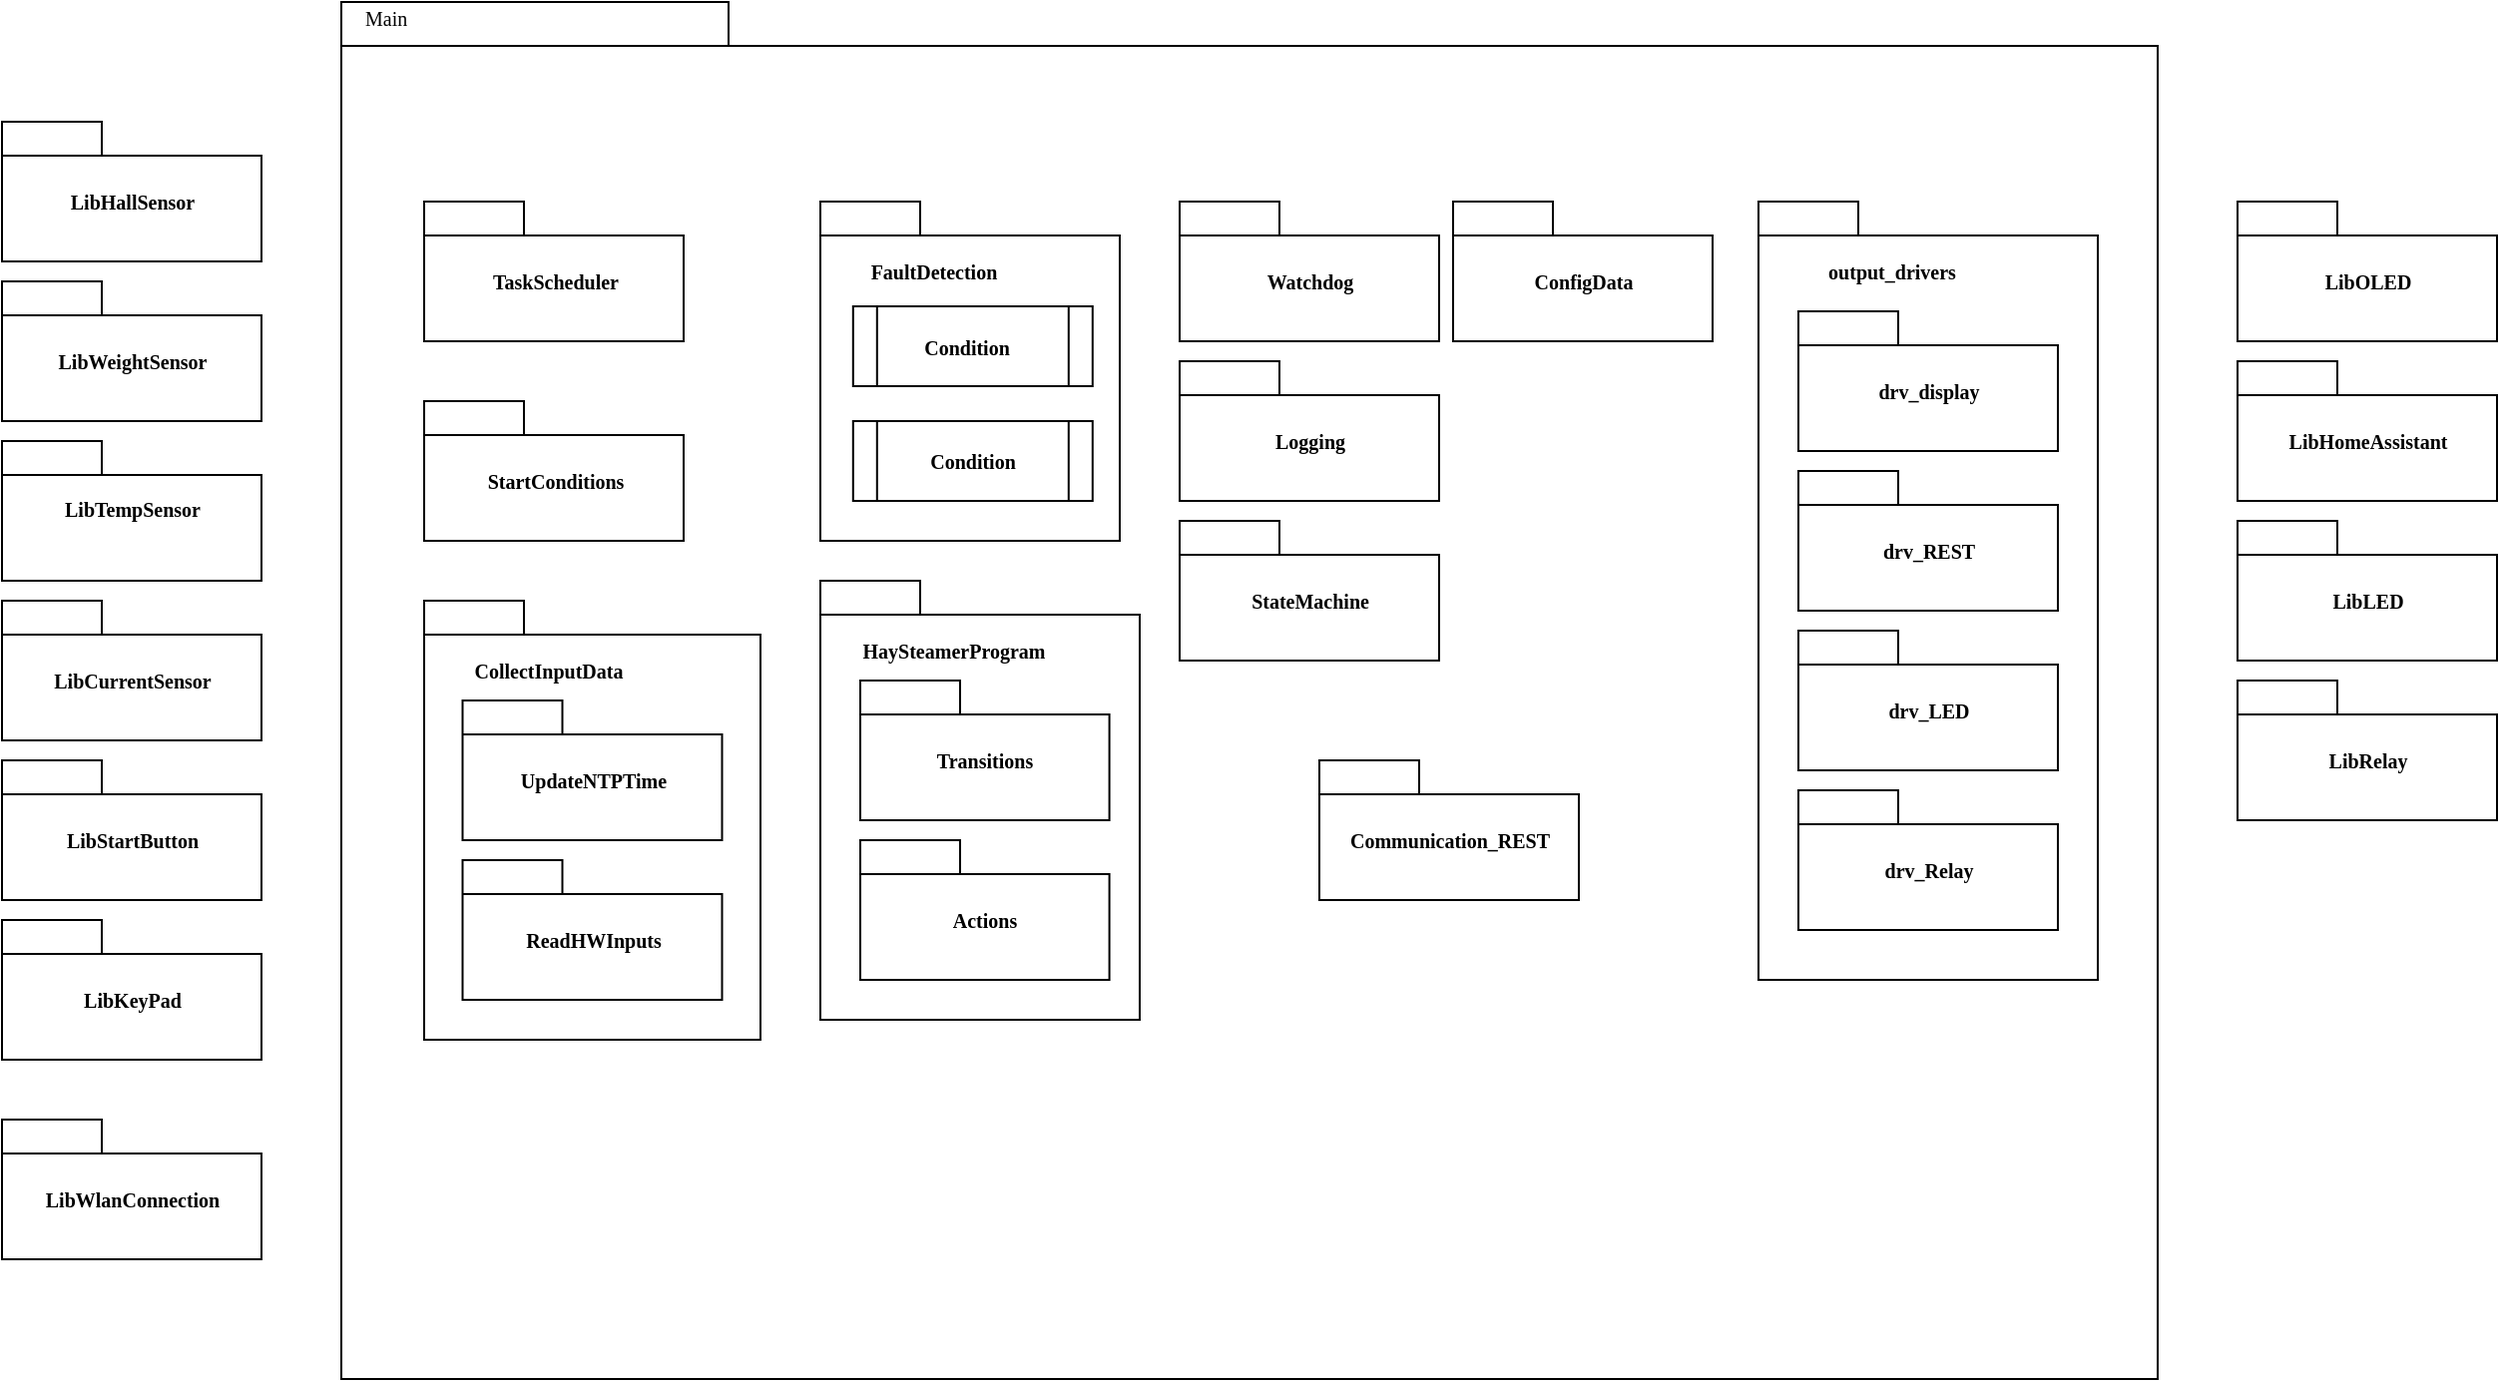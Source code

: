 <mxfile version="27.0.5">
  <diagram name="Page-1" id="b5b7bab2-c9e2-2cf4-8b2a-24fd1a2a6d21">
    <mxGraphModel dx="1418" dy="756" grid="1" gridSize="10" guides="1" tooltips="1" connect="1" arrows="1" fold="1" page="1" pageScale="1" pageWidth="827" pageHeight="1169" background="none" math="0" shadow="0">
      <root>
        <mxCell id="0" />
        <mxCell id="1" parent="0" />
        <mxCell id="6e0c8c40b5770093-72" value="" style="shape=folder;fontStyle=1;spacingTop=10;tabWidth=194;tabHeight=22;tabPosition=left;html=1;rounded=0;shadow=0;comic=0;labelBackgroundColor=none;strokeWidth=1;fillColor=none;fontFamily=Verdana;fontSize=10;align=center;" parent="1" vertex="1">
          <mxGeometry x="320" y="60" width="910" height="690" as="geometry" />
        </mxCell>
        <mxCell id="WArmY9lFXDh91Jk2O42J-56" value="" style="shape=folder;fontStyle=1;spacingTop=10;tabWidth=50;tabHeight=17;tabPosition=left;html=1;rounded=0;shadow=0;comic=0;labelBackgroundColor=none;strokeWidth=1;fontFamily=Verdana;fontSize=10;align=center;" vertex="1" parent="1">
          <mxGeometry x="1030" y="160" width="170" height="390" as="geometry" />
        </mxCell>
        <mxCell id="6e0c8c40b5770093-6" value="" style="group" parent="1" vertex="1" connectable="0">
          <mxGeometry x="361.5" y="160" width="130" height="70" as="geometry" />
        </mxCell>
        <mxCell id="6e0c8c40b5770093-4" value="TaskScheduler" style="shape=folder;fontStyle=1;spacingTop=10;tabWidth=50;tabHeight=17;tabPosition=left;html=1;rounded=0;shadow=0;comic=0;labelBackgroundColor=none;strokeWidth=1;fontFamily=Verdana;fontSize=10;align=center;" parent="6e0c8c40b5770093-6" vertex="1">
          <mxGeometry width="130" height="70" as="geometry" />
        </mxCell>
        <mxCell id="6e0c8c40b5770093-73" value="Main" style="text;html=1;align=left;verticalAlign=top;spacingTop=-4;fontSize=10;fontFamily=Verdana" parent="1" vertex="1">
          <mxGeometry x="330" y="60" width="130" height="20" as="geometry" />
        </mxCell>
        <mxCell id="WArmY9lFXDh91Jk2O42J-1" value="" style="group" vertex="1" connectable="0" parent="1">
          <mxGeometry x="150" y="280" width="130" height="70" as="geometry" />
        </mxCell>
        <mxCell id="WArmY9lFXDh91Jk2O42J-2" value="LibTempSensor&lt;div&gt;&lt;br&gt;&lt;/div&gt;" style="shape=folder;fontStyle=1;spacingTop=10;tabWidth=50;tabHeight=17;tabPosition=left;html=1;rounded=0;shadow=0;comic=0;labelBackgroundColor=none;strokeWidth=1;fontFamily=Verdana;fontSize=10;align=center;" vertex="1" parent="WArmY9lFXDh91Jk2O42J-1">
          <mxGeometry width="130" height="70" as="geometry" />
        </mxCell>
        <mxCell id="WArmY9lFXDh91Jk2O42J-4" value="&lt;div&gt;LibWlanConnection&lt;/div&gt;" style="shape=folder;fontStyle=1;spacingTop=10;tabWidth=50;tabHeight=17;tabPosition=left;html=1;rounded=0;shadow=0;comic=0;labelBackgroundColor=none;strokeWidth=1;fontFamily=Verdana;fontSize=10;align=center;" vertex="1" parent="1">
          <mxGeometry x="150" y="620" width="130" height="70" as="geometry" />
        </mxCell>
        <mxCell id="WArmY9lFXDh91Jk2O42J-5" value="LibStartButton" style="shape=folder;fontStyle=1;spacingTop=10;tabWidth=50;tabHeight=17;tabPosition=left;html=1;rounded=0;shadow=0;comic=0;labelBackgroundColor=none;strokeWidth=1;fontFamily=Verdana;fontSize=10;align=center;" vertex="1" parent="1">
          <mxGeometry x="150" y="440" width="130" height="70" as="geometry" />
        </mxCell>
        <mxCell id="WArmY9lFXDh91Jk2O42J-6" value="&lt;div&gt;LibKeyPad&lt;/div&gt;" style="shape=folder;fontStyle=1;spacingTop=10;tabWidth=50;tabHeight=17;tabPosition=left;html=1;rounded=0;shadow=0;comic=0;labelBackgroundColor=none;strokeWidth=1;fontFamily=Verdana;fontSize=10;align=center;" vertex="1" parent="1">
          <mxGeometry x="150" y="520" width="130" height="70" as="geometry" />
        </mxCell>
        <mxCell id="WArmY9lFXDh91Jk2O42J-7" value="&lt;div&gt;LibOLED&lt;/div&gt;" style="shape=folder;fontStyle=1;spacingTop=10;tabWidth=50;tabHeight=17;tabPosition=left;html=1;rounded=0;shadow=0;comic=0;labelBackgroundColor=none;strokeWidth=1;fontFamily=Verdana;fontSize=10;align=center;" vertex="1" parent="1">
          <mxGeometry x="1270" y="160" width="130" height="70" as="geometry" />
        </mxCell>
        <mxCell id="WArmY9lFXDh91Jk2O42J-8" value="" style="group" vertex="1" connectable="0" parent="1">
          <mxGeometry x="150" y="360" width="130" height="70" as="geometry" />
        </mxCell>
        <mxCell id="WArmY9lFXDh91Jk2O42J-9" value="&lt;div&gt;LibCurrentSensor&lt;/div&gt;" style="shape=folder;fontStyle=1;spacingTop=10;tabWidth=50;tabHeight=17;tabPosition=left;html=1;rounded=0;shadow=0;comic=0;labelBackgroundColor=none;strokeWidth=1;fontFamily=Verdana;fontSize=10;align=center;" vertex="1" parent="WArmY9lFXDh91Jk2O42J-8">
          <mxGeometry width="130" height="70" as="geometry" />
        </mxCell>
        <mxCell id="WArmY9lFXDh91Jk2O42J-12" value="" style="group" vertex="1" connectable="0" parent="1">
          <mxGeometry x="740" y="160" width="130" height="70" as="geometry" />
        </mxCell>
        <mxCell id="WArmY9lFXDh91Jk2O42J-13" value="Watchdog" style="shape=folder;fontStyle=1;spacingTop=10;tabWidth=50;tabHeight=17;tabPosition=left;html=1;rounded=0;shadow=0;comic=0;labelBackgroundColor=none;strokeWidth=1;fontFamily=Verdana;fontSize=10;align=center;" vertex="1" parent="WArmY9lFXDh91Jk2O42J-12">
          <mxGeometry width="130" height="70" as="geometry" />
        </mxCell>
        <mxCell id="WArmY9lFXDh91Jk2O42J-14" value="" style="group" vertex="1" connectable="0" parent="1">
          <mxGeometry x="361.5" y="360" width="168.5" height="250" as="geometry" />
        </mxCell>
        <mxCell id="WArmY9lFXDh91Jk2O42J-15" value="" style="shape=folder;fontStyle=1;spacingTop=10;tabWidth=50;tabHeight=17;tabPosition=left;html=1;rounded=0;shadow=0;comic=0;labelBackgroundColor=none;strokeWidth=1;fontFamily=Verdana;fontSize=10;align=center;" vertex="1" parent="WArmY9lFXDh91Jk2O42J-14">
          <mxGeometry width="168.5" height="220" as="geometry" />
        </mxCell>
        <mxCell id="WArmY9lFXDh91Jk2O42J-51" value="&lt;font style=&quot;font-size: 10px;&quot; face=&quot;Verdana&quot;&gt;&lt;b style=&quot;background-color: light-dark(#ffffff, var(--ge-dark-color, #121212));&quot;&gt;CollectInputData&lt;/b&gt;&lt;/font&gt;" style="text;html=1;align=center;verticalAlign=middle;whiteSpace=wrap;rounded=0;" vertex="1" parent="WArmY9lFXDh91Jk2O42J-14">
          <mxGeometry x="-4.4" y="20" width="134.4" height="30" as="geometry" />
        </mxCell>
        <mxCell id="WArmY9lFXDh91Jk2O42J-17" value="&lt;div&gt;UpdateNTPTime&lt;/div&gt;" style="shape=folder;fontStyle=1;spacingTop=10;tabWidth=50;tabHeight=17;tabPosition=left;html=1;rounded=0;shadow=0;comic=0;labelBackgroundColor=none;strokeWidth=1;fontFamily=Verdana;fontSize=10;align=center;" vertex="1" parent="WArmY9lFXDh91Jk2O42J-14">
          <mxGeometry x="19.25" y="50" width="130" height="70" as="geometry" />
        </mxCell>
        <mxCell id="WArmY9lFXDh91Jk2O42J-52" value="ReadHWInputs" style="shape=folder;fontStyle=1;spacingTop=10;tabWidth=50;tabHeight=17;tabPosition=left;html=1;rounded=0;shadow=0;comic=0;labelBackgroundColor=none;strokeWidth=1;fontFamily=Verdana;fontSize=10;align=center;" vertex="1" parent="WArmY9lFXDh91Jk2O42J-14">
          <mxGeometry x="19.25" y="130" width="130" height="70" as="geometry" />
        </mxCell>
        <mxCell id="WArmY9lFXDh91Jk2O42J-16" value="drv_REST" style="shape=folder;fontStyle=1;spacingTop=10;tabWidth=50;tabHeight=17;tabPosition=left;html=1;rounded=0;shadow=0;comic=0;labelBackgroundColor=none;strokeWidth=1;fontFamily=Verdana;fontSize=10;align=center;" vertex="1" parent="1">
          <mxGeometry x="1050" y="295" width="130" height="70" as="geometry" />
        </mxCell>
        <mxCell id="WArmY9lFXDh91Jk2O42J-18" value="" style="group" vertex="1" connectable="0" parent="1">
          <mxGeometry x="877" y="160" width="130" height="70" as="geometry" />
        </mxCell>
        <mxCell id="WArmY9lFXDh91Jk2O42J-19" value="ConfigData" style="shape=folder;fontStyle=1;spacingTop=10;tabWidth=50;tabHeight=17;tabPosition=left;html=1;rounded=0;shadow=0;comic=0;labelBackgroundColor=none;strokeWidth=1;fontFamily=Verdana;fontSize=10;align=center;" vertex="1" parent="WArmY9lFXDh91Jk2O42J-18">
          <mxGeometry width="130" height="70" as="geometry" />
        </mxCell>
        <mxCell id="WArmY9lFXDh91Jk2O42J-20" value="" style="group" vertex="1" connectable="0" parent="1">
          <mxGeometry x="740" y="240" width="130" height="70" as="geometry" />
        </mxCell>
        <mxCell id="WArmY9lFXDh91Jk2O42J-21" value="Logging" style="shape=folder;fontStyle=1;spacingTop=10;tabWidth=50;tabHeight=17;tabPosition=left;html=1;rounded=0;shadow=0;comic=0;labelBackgroundColor=none;strokeWidth=1;fontFamily=Verdana;fontSize=10;align=center;" vertex="1" parent="WArmY9lFXDh91Jk2O42J-20">
          <mxGeometry width="130" height="70" as="geometry" />
        </mxCell>
        <mxCell id="WArmY9lFXDh91Jk2O42J-22" value="" style="group" vertex="1" connectable="0" parent="1">
          <mxGeometry x="150" y="200" width="130" height="70" as="geometry" />
        </mxCell>
        <mxCell id="WArmY9lFXDh91Jk2O42J-23" value="LibWeightSensor" style="shape=folder;fontStyle=1;spacingTop=10;tabWidth=50;tabHeight=17;tabPosition=left;html=1;rounded=0;shadow=0;comic=0;labelBackgroundColor=none;strokeWidth=1;fontFamily=Verdana;fontSize=10;align=center;" vertex="1" parent="WArmY9lFXDh91Jk2O42J-22">
          <mxGeometry width="130" height="70" as="geometry" />
        </mxCell>
        <mxCell id="WArmY9lFXDh91Jk2O42J-24" value="" style="group" vertex="1" connectable="0" parent="1">
          <mxGeometry x="150" y="120" width="130" height="70" as="geometry" />
        </mxCell>
        <mxCell id="WArmY9lFXDh91Jk2O42J-25" value="LibHallSensor" style="shape=folder;fontStyle=1;spacingTop=10;tabWidth=50;tabHeight=17;tabPosition=left;html=1;rounded=0;shadow=0;comic=0;labelBackgroundColor=none;strokeWidth=1;fontFamily=Verdana;fontSize=10;align=center;" vertex="1" parent="WArmY9lFXDh91Jk2O42J-24">
          <mxGeometry width="130" height="70" as="geometry" />
        </mxCell>
        <mxCell id="WArmY9lFXDh91Jk2O42J-26" value="" style="group" vertex="1" connectable="0" parent="1">
          <mxGeometry x="1050" y="215" width="130" height="70" as="geometry" />
        </mxCell>
        <mxCell id="WArmY9lFXDh91Jk2O42J-27" value="drv_display" style="shape=folder;fontStyle=1;spacingTop=10;tabWidth=50;tabHeight=17;tabPosition=left;html=1;rounded=0;shadow=0;comic=0;labelBackgroundColor=none;strokeWidth=1;fontFamily=Verdana;fontSize=10;align=center;" vertex="1" parent="WArmY9lFXDh91Jk2O42J-26">
          <mxGeometry width="130" height="70" as="geometry" />
        </mxCell>
        <mxCell id="WArmY9lFXDh91Jk2O42J-28" value="&lt;div&gt;LibHomeAssistant&lt;/div&gt;" style="shape=folder;fontStyle=1;spacingTop=10;tabWidth=50;tabHeight=17;tabPosition=left;html=1;rounded=0;shadow=0;comic=0;labelBackgroundColor=none;strokeWidth=1;fontFamily=Verdana;fontSize=10;align=center;" vertex="1" parent="1">
          <mxGeometry x="1270" y="240" width="130" height="70" as="geometry" />
        </mxCell>
        <mxCell id="WArmY9lFXDh91Jk2O42J-29" value="&lt;div&gt;LibLED&lt;/div&gt;" style="shape=folder;fontStyle=1;spacingTop=10;tabWidth=50;tabHeight=17;tabPosition=left;html=1;rounded=0;shadow=0;comic=0;labelBackgroundColor=none;strokeWidth=1;fontFamily=Verdana;fontSize=10;align=center;" vertex="1" parent="1">
          <mxGeometry x="1270" y="320" width="130" height="70" as="geometry" />
        </mxCell>
        <mxCell id="WArmY9lFXDh91Jk2O42J-30" value="drv_Relay" style="shape=folder;fontStyle=1;spacingTop=10;tabWidth=50;tabHeight=17;tabPosition=left;html=1;rounded=0;shadow=0;comic=0;labelBackgroundColor=none;strokeWidth=1;fontFamily=Verdana;fontSize=10;align=center;" vertex="1" parent="1">
          <mxGeometry x="1050" y="455" width="130" height="70" as="geometry" />
        </mxCell>
        <mxCell id="WArmY9lFXDh91Jk2O42J-37" value="" style="group" vertex="1" connectable="0" parent="1">
          <mxGeometry x="361.5" y="260" width="130" height="70" as="geometry" />
        </mxCell>
        <mxCell id="WArmY9lFXDh91Jk2O42J-38" value="StartConditions" style="shape=folder;fontStyle=1;spacingTop=10;tabWidth=50;tabHeight=17;tabPosition=left;html=1;rounded=0;shadow=0;comic=0;labelBackgroundColor=none;strokeWidth=1;fontFamily=Verdana;fontSize=10;align=center;" vertex="1" parent="WArmY9lFXDh91Jk2O42J-37">
          <mxGeometry width="130" height="70" as="geometry" />
        </mxCell>
        <mxCell id="WArmY9lFXDh91Jk2O42J-39" value="&lt;div&gt;LibRelay&lt;/div&gt;" style="shape=folder;fontStyle=1;spacingTop=10;tabWidth=50;tabHeight=17;tabPosition=left;html=1;rounded=0;shadow=0;comic=0;labelBackgroundColor=none;strokeWidth=1;fontFamily=Verdana;fontSize=10;align=center;" vertex="1" parent="1">
          <mxGeometry x="1270" y="400" width="130" height="70" as="geometry" />
        </mxCell>
        <mxCell id="WArmY9lFXDh91Jk2O42J-40" value="drv_LED" style="shape=folder;fontStyle=1;spacingTop=10;tabWidth=50;tabHeight=17;tabPosition=left;html=1;rounded=0;shadow=0;comic=0;labelBackgroundColor=none;strokeWidth=1;fontFamily=Verdana;fontSize=10;align=center;" vertex="1" parent="1">
          <mxGeometry x="1050" y="375" width="130" height="70" as="geometry" />
        </mxCell>
        <mxCell id="WArmY9lFXDh91Jk2O42J-41" value="" style="group" vertex="1" connectable="0" parent="1">
          <mxGeometry x="560" y="350" width="240" height="220" as="geometry" />
        </mxCell>
        <mxCell id="WArmY9lFXDh91Jk2O42J-43" value="" style="group" vertex="1" connectable="0" parent="WArmY9lFXDh91Jk2O42J-41">
          <mxGeometry width="240" height="220" as="geometry" />
        </mxCell>
        <mxCell id="WArmY9lFXDh91Jk2O42J-31" value="" style="shape=folder;fontStyle=1;spacingTop=10;tabWidth=50;tabHeight=17;tabPosition=left;html=1;rounded=0;shadow=0;comic=0;labelBackgroundColor=none;strokeWidth=1;fontFamily=Verdana;fontSize=10;align=center;" vertex="1" parent="WArmY9lFXDh91Jk2O42J-43">
          <mxGeometry width="160" height="220" as="geometry" />
        </mxCell>
        <mxCell id="WArmY9lFXDh91Jk2O42J-36" value="&lt;font style=&quot;font-size: 10px;&quot; face=&quot;Verdana&quot;&gt;&lt;b style=&quot;background-color: light-dark(#ffffff, var(--ge-dark-color, #121212));&quot;&gt;HaySteamerProgram&lt;/b&gt;&lt;/font&gt;" style="text;html=1;align=center;verticalAlign=middle;whiteSpace=wrap;rounded=0;" vertex="1" parent="WArmY9lFXDh91Jk2O42J-43">
          <mxGeometry y="20" width="134.4" height="30" as="geometry" />
        </mxCell>
        <mxCell id="WArmY9lFXDh91Jk2O42J-33" value="Transitions" style="shape=folder;fontStyle=1;spacingTop=10;tabWidth=50;tabHeight=17;tabPosition=left;html=1;rounded=0;shadow=0;comic=0;labelBackgroundColor=none;strokeWidth=1;fontFamily=Verdana;fontSize=10;align=center;" vertex="1" parent="WArmY9lFXDh91Jk2O42J-43">
          <mxGeometry x="20" y="50" width="124.8" height="70" as="geometry" />
        </mxCell>
        <mxCell id="WArmY9lFXDh91Jk2O42J-35" value="Actions" style="shape=folder;fontStyle=1;spacingTop=10;tabWidth=50;tabHeight=17;tabPosition=left;html=1;rounded=0;shadow=0;comic=0;labelBackgroundColor=none;strokeWidth=1;fontFamily=Verdana;fontSize=10;align=center;" vertex="1" parent="WArmY9lFXDh91Jk2O42J-43">
          <mxGeometry x="20" y="130" width="124.8" height="70" as="geometry" />
        </mxCell>
        <mxCell id="WArmY9lFXDh91Jk2O42J-44" value="" style="group" vertex="1" connectable="0" parent="1">
          <mxGeometry x="550" y="160" width="250" height="190" as="geometry" />
        </mxCell>
        <mxCell id="WArmY9lFXDh91Jk2O42J-50" value="" style="group" vertex="1" connectable="0" parent="WArmY9lFXDh91Jk2O42J-44">
          <mxGeometry width="250" height="190" as="geometry" />
        </mxCell>
        <mxCell id="WArmY9lFXDh91Jk2O42J-11" value="" style="shape=folder;fontStyle=1;spacingTop=10;tabWidth=50;tabHeight=17;tabPosition=left;html=1;rounded=0;shadow=0;comic=0;labelBackgroundColor=none;strokeWidth=1;fontFamily=Verdana;fontSize=10;align=center;" vertex="1" parent="WArmY9lFXDh91Jk2O42J-50">
          <mxGeometry x="10" width="150" height="170" as="geometry" />
        </mxCell>
        <mxCell id="WArmY9lFXDh91Jk2O42J-42" value="&lt;font style=&quot;font-size: 10px;&quot; face=&quot;Verdana&quot;&gt;&lt;b style=&quot;background-color: light-dark(#ffffff, var(--ge-dark-color, #121212));&quot;&gt;FaultDetection&lt;/b&gt;&lt;/font&gt;" style="text;html=1;align=center;verticalAlign=middle;whiteSpace=wrap;rounded=0;" vertex="1" parent="WArmY9lFXDh91Jk2O42J-50">
          <mxGeometry y="17.503" width="134.4" height="35" as="geometry" />
        </mxCell>
        <mxCell id="WArmY9lFXDh91Jk2O42J-45" value="" style="shape=process;whiteSpace=wrap;html=1;backgroundOutline=1;" vertex="1" parent="WArmY9lFXDh91Jk2O42J-50">
          <mxGeometry x="26.4" y="52.5" width="120" height="40" as="geometry" />
        </mxCell>
        <mxCell id="WArmY9lFXDh91Jk2O42J-46" value="" style="shape=process;whiteSpace=wrap;html=1;backgroundOutline=1;" vertex="1" parent="WArmY9lFXDh91Jk2O42J-50">
          <mxGeometry x="26.4" y="110" width="120" height="40" as="geometry" />
        </mxCell>
        <mxCell id="WArmY9lFXDh91Jk2O42J-47" value="&lt;font style=&quot;font-size: 10px;&quot; face=&quot;Verdana&quot;&gt;&lt;b style=&quot;background-color: light-dark(#ffffff, var(--ge-dark-color, #121212));&quot;&gt;Condition&lt;/b&gt;&lt;/font&gt;" style="text;html=1;align=center;verticalAlign=middle;whiteSpace=wrap;rounded=0;" vertex="1" parent="WArmY9lFXDh91Jk2O42J-50">
          <mxGeometry x="50" y="55" width="67.2" height="35" as="geometry" />
        </mxCell>
        <mxCell id="WArmY9lFXDh91Jk2O42J-48" value="&lt;font style=&quot;font-size: 10px;&quot; face=&quot;Verdana&quot;&gt;&lt;b style=&quot;background-color: light-dark(#ffffff, var(--ge-dark-color, #121212));&quot;&gt;Condition&lt;/b&gt;&lt;/font&gt;" style="text;html=1;align=center;verticalAlign=middle;whiteSpace=wrap;rounded=0;" vertex="1" parent="WArmY9lFXDh91Jk2O42J-50">
          <mxGeometry x="47.8" y="112.5" width="77.2" height="35" as="geometry" />
        </mxCell>
        <mxCell id="WArmY9lFXDh91Jk2O42J-54" value="StateMachine" style="shape=folder;fontStyle=1;spacingTop=10;tabWidth=50;tabHeight=17;tabPosition=left;html=1;rounded=0;shadow=0;comic=0;labelBackgroundColor=none;strokeWidth=1;fontFamily=Verdana;fontSize=10;align=center;" vertex="1" parent="1">
          <mxGeometry x="740" y="320" width="130" height="70" as="geometry" />
        </mxCell>
        <mxCell id="WArmY9lFXDh91Jk2O42J-57" value="&lt;font style=&quot;font-size: 10px;&quot; face=&quot;Verdana&quot;&gt;&lt;b style=&quot;background-color: light-dark(#ffffff, var(--ge-dark-color, #121212));&quot;&gt;output_drivers&lt;/b&gt;&lt;/font&gt;" style="text;html=1;align=center;verticalAlign=middle;whiteSpace=wrap;rounded=0;" vertex="1" parent="1">
          <mxGeometry x="1030" y="180" width="134.4" height="30" as="geometry" />
        </mxCell>
        <mxCell id="WArmY9lFXDh91Jk2O42J-58" value="Communication_REST" style="shape=folder;fontStyle=1;spacingTop=10;tabWidth=50;tabHeight=17;tabPosition=left;html=1;rounded=0;shadow=0;comic=0;labelBackgroundColor=none;strokeWidth=1;fontFamily=Verdana;fontSize=10;align=center;" vertex="1" parent="1">
          <mxGeometry x="810" y="440" width="130" height="70" as="geometry" />
        </mxCell>
      </root>
    </mxGraphModel>
  </diagram>
</mxfile>
